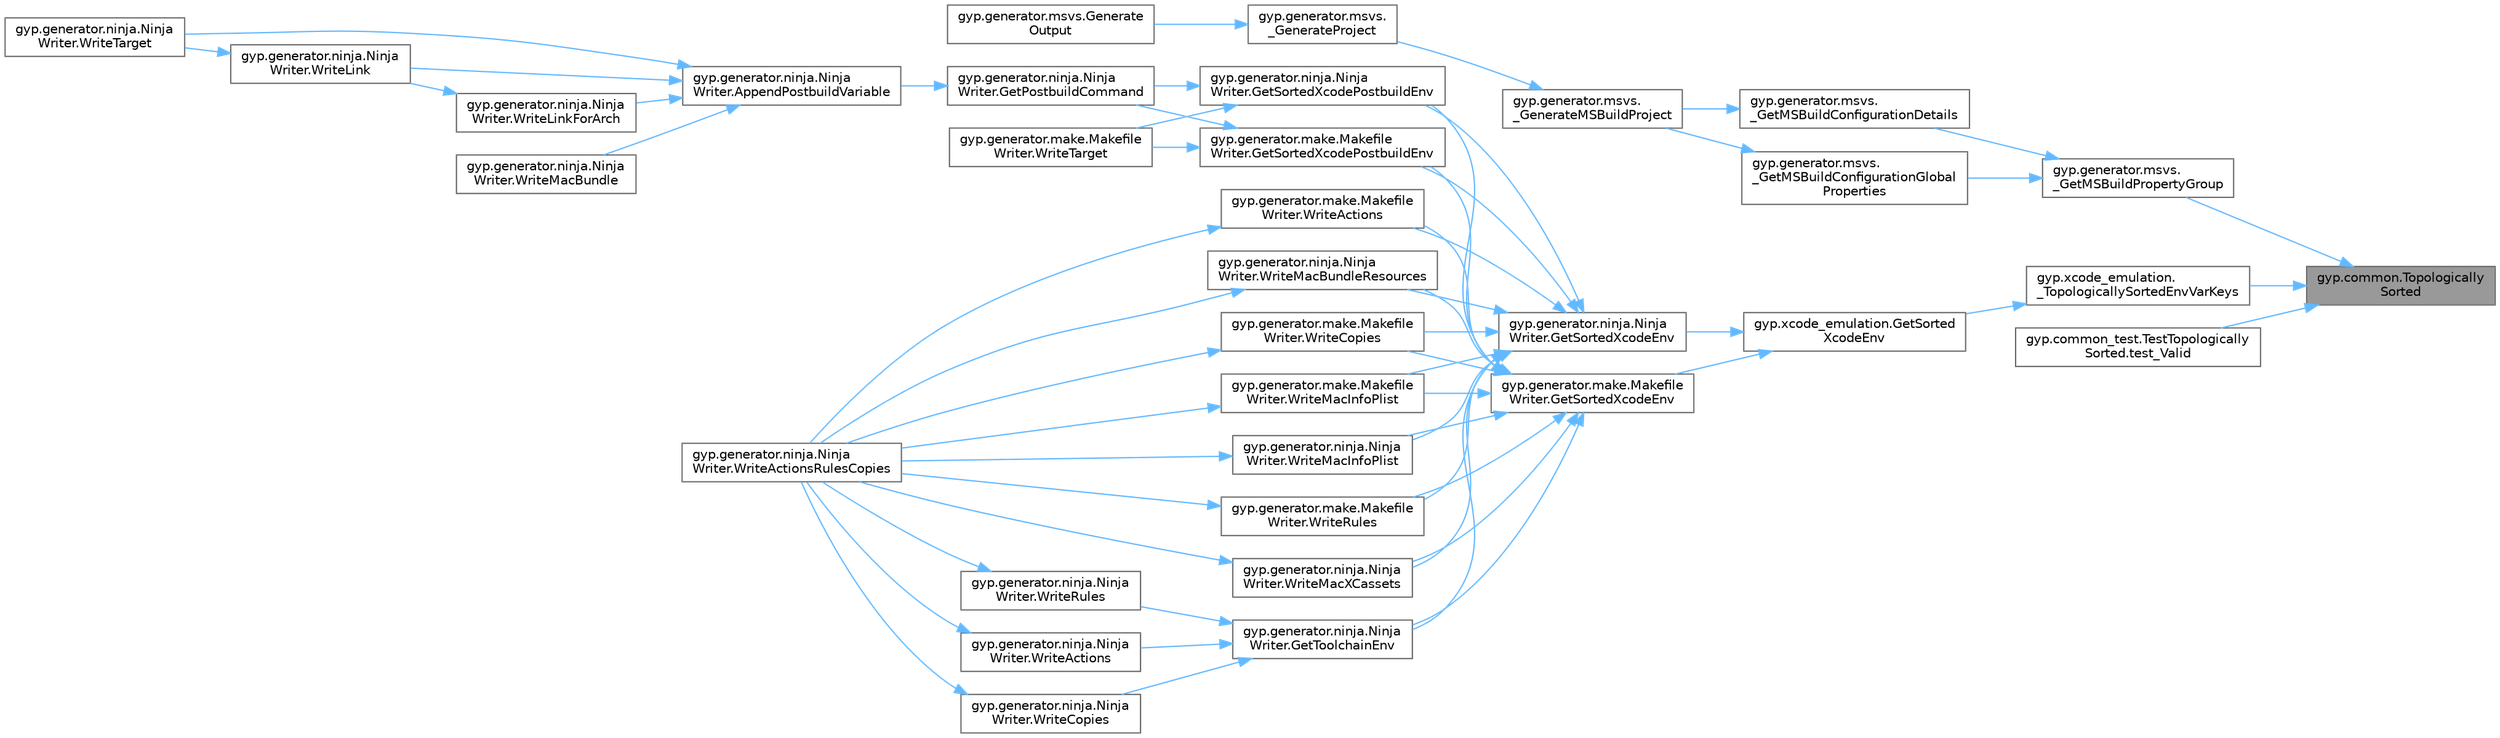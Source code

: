 digraph "gyp.common.TopologicallySorted"
{
 // LATEX_PDF_SIZE
  bgcolor="transparent";
  edge [fontname=Helvetica,fontsize=10,labelfontname=Helvetica,labelfontsize=10];
  node [fontname=Helvetica,fontsize=10,shape=box,height=0.2,width=0.4];
  rankdir="RL";
  Node1 [id="Node000001",label="gyp.common.Topologically\lSorted",height=0.2,width=0.4,color="gray40", fillcolor="grey60", style="filled", fontcolor="black",tooltip=" "];
  Node1 -> Node2 [id="edge113_Node000001_Node000002",dir="back",color="steelblue1",style="solid",tooltip=" "];
  Node2 [id="Node000002",label="gyp.generator.msvs.\l_GetMSBuildPropertyGroup",height=0.2,width=0.4,color="grey40", fillcolor="white", style="filled",URL="$namespacegyp_1_1generator_1_1msvs.html#a88dcdc8b5acf41522ac037a2580238e9",tooltip=" "];
  Node2 -> Node3 [id="edge114_Node000002_Node000003",dir="back",color="steelblue1",style="solid",tooltip=" "];
  Node3 [id="Node000003",label="gyp.generator.msvs.\l_GetMSBuildConfigurationDetails",height=0.2,width=0.4,color="grey40", fillcolor="white", style="filled",URL="$namespacegyp_1_1generator_1_1msvs.html#a0ba5a2fe3fd703a9f65dd1c6c60e113d",tooltip=" "];
  Node3 -> Node4 [id="edge115_Node000003_Node000004",dir="back",color="steelblue1",style="solid",tooltip=" "];
  Node4 [id="Node000004",label="gyp.generator.msvs.\l_GenerateMSBuildProject",height=0.2,width=0.4,color="grey40", fillcolor="white", style="filled",URL="$namespacegyp_1_1generator_1_1msvs.html#aeb1077579205b1c7411346014477ad84",tooltip=" "];
  Node4 -> Node5 [id="edge116_Node000004_Node000005",dir="back",color="steelblue1",style="solid",tooltip=" "];
  Node5 [id="Node000005",label="gyp.generator.msvs.\l_GenerateProject",height=0.2,width=0.4,color="grey40", fillcolor="white", style="filled",URL="$namespacegyp_1_1generator_1_1msvs.html#ae09f81b7e8fe941859ba514b2f705e15",tooltip=" "];
  Node5 -> Node6 [id="edge117_Node000005_Node000006",dir="back",color="steelblue1",style="solid",tooltip=" "];
  Node6 [id="Node000006",label="gyp.generator.msvs.Generate\lOutput",height=0.2,width=0.4,color="grey40", fillcolor="white", style="filled",URL="$namespacegyp_1_1generator_1_1msvs.html#a21d574f84e4435e486de18fb7df08225",tooltip=" "];
  Node2 -> Node7 [id="edge118_Node000002_Node000007",dir="back",color="steelblue1",style="solid",tooltip=" "];
  Node7 [id="Node000007",label="gyp.generator.msvs.\l_GetMSBuildConfigurationGlobal\lProperties",height=0.2,width=0.4,color="grey40", fillcolor="white", style="filled",URL="$namespacegyp_1_1generator_1_1msvs.html#abd5b8b050cf550e95eb2bc988f17c10a",tooltip=" "];
  Node7 -> Node4 [id="edge119_Node000007_Node000004",dir="back",color="steelblue1",style="solid",tooltip=" "];
  Node1 -> Node8 [id="edge120_Node000001_Node000008",dir="back",color="steelblue1",style="solid",tooltip=" "];
  Node8 [id="Node000008",label="gyp.xcode_emulation.\l_TopologicallySortedEnvVarKeys",height=0.2,width=0.4,color="grey40", fillcolor="white", style="filled",URL="$namespacegyp_1_1xcode__emulation.html#a38166312df4ac73982b33c34a9f254ec",tooltip=" "];
  Node8 -> Node9 [id="edge121_Node000008_Node000009",dir="back",color="steelblue1",style="solid",tooltip=" "];
  Node9 [id="Node000009",label="gyp.xcode_emulation.GetSorted\lXcodeEnv",height=0.2,width=0.4,color="grey40", fillcolor="white", style="filled",URL="$namespacegyp_1_1xcode__emulation.html#a3f249d60a699c9c6af44b754c2e3cb5d",tooltip=" "];
  Node9 -> Node10 [id="edge122_Node000009_Node000010",dir="back",color="steelblue1",style="solid",tooltip=" "];
  Node10 [id="Node000010",label="gyp.generator.make.Makefile\lWriter.GetSortedXcodeEnv",height=0.2,width=0.4,color="grey40", fillcolor="white", style="filled",URL="$classgyp_1_1generator_1_1make_1_1_makefile_writer.html#a57505798c1ee0e9f82b5e50571507891",tooltip=" "];
  Node10 -> Node11 [id="edge123_Node000010_Node000011",dir="back",color="steelblue1",style="solid",tooltip=" "];
  Node11 [id="Node000011",label="gyp.generator.make.Makefile\lWriter.GetSortedXcodePostbuildEnv",height=0.2,width=0.4,color="grey40", fillcolor="white", style="filled",URL="$classgyp_1_1generator_1_1make_1_1_makefile_writer.html#aecac22a397aa5cd5b36902ff85c48e08",tooltip=" "];
  Node11 -> Node12 [id="edge124_Node000011_Node000012",dir="back",color="steelblue1",style="solid",tooltip=" "];
  Node12 [id="Node000012",label="gyp.generator.ninja.Ninja\lWriter.GetPostbuildCommand",height=0.2,width=0.4,color="grey40", fillcolor="white", style="filled",URL="$classgyp_1_1generator_1_1ninja_1_1_ninja_writer.html#a61f36cb3f2b25269e6bb305197493047",tooltip=" "];
  Node12 -> Node13 [id="edge125_Node000012_Node000013",dir="back",color="steelblue1",style="solid",tooltip=" "];
  Node13 [id="Node000013",label="gyp.generator.ninja.Ninja\lWriter.AppendPostbuildVariable",height=0.2,width=0.4,color="grey40", fillcolor="white", style="filled",URL="$classgyp_1_1generator_1_1ninja_1_1_ninja_writer.html#ad2b1a86b1b201975f7577f352ff41aef",tooltip=" "];
  Node13 -> Node14 [id="edge126_Node000013_Node000014",dir="back",color="steelblue1",style="solid",tooltip=" "];
  Node14 [id="Node000014",label="gyp.generator.ninja.Ninja\lWriter.WriteLink",height=0.2,width=0.4,color="grey40", fillcolor="white", style="filled",URL="$classgyp_1_1generator_1_1ninja_1_1_ninja_writer.html#a8cc3761a4301bfe622e401db757937c0",tooltip=" "];
  Node14 -> Node15 [id="edge127_Node000014_Node000015",dir="back",color="steelblue1",style="solid",tooltip=" "];
  Node15 [id="Node000015",label="gyp.generator.ninja.Ninja\lWriter.WriteTarget",height=0.2,width=0.4,color="grey40", fillcolor="white", style="filled",URL="$classgyp_1_1generator_1_1ninja_1_1_ninja_writer.html#acdac1bc5e8a5c376979376aedeb1331b",tooltip=" "];
  Node13 -> Node16 [id="edge128_Node000013_Node000016",dir="back",color="steelblue1",style="solid",tooltip=" "];
  Node16 [id="Node000016",label="gyp.generator.ninja.Ninja\lWriter.WriteLinkForArch",height=0.2,width=0.4,color="grey40", fillcolor="white", style="filled",URL="$classgyp_1_1generator_1_1ninja_1_1_ninja_writer.html#af3d9d233371727340c75d2767f79799c",tooltip=" "];
  Node16 -> Node14 [id="edge129_Node000016_Node000014",dir="back",color="steelblue1",style="solid",tooltip=" "];
  Node13 -> Node17 [id="edge130_Node000013_Node000017",dir="back",color="steelblue1",style="solid",tooltip=" "];
  Node17 [id="Node000017",label="gyp.generator.ninja.Ninja\lWriter.WriteMacBundle",height=0.2,width=0.4,color="grey40", fillcolor="white", style="filled",URL="$classgyp_1_1generator_1_1ninja_1_1_ninja_writer.html#a816d7ec8367021cfe0f89f7dff53c655",tooltip=" "];
  Node13 -> Node15 [id="edge131_Node000013_Node000015",dir="back",color="steelblue1",style="solid",tooltip=" "];
  Node11 -> Node18 [id="edge132_Node000011_Node000018",dir="back",color="steelblue1",style="solid",tooltip=" "];
  Node18 [id="Node000018",label="gyp.generator.make.Makefile\lWriter.WriteTarget",height=0.2,width=0.4,color="grey40", fillcolor="white", style="filled",URL="$classgyp_1_1generator_1_1make_1_1_makefile_writer.html#a60c0e10d8c914d38a9efe5099255cb3f",tooltip=" "];
  Node10 -> Node19 [id="edge133_Node000010_Node000019",dir="back",color="steelblue1",style="solid",tooltip=" "];
  Node19 [id="Node000019",label="gyp.generator.ninja.Ninja\lWriter.GetSortedXcodePostbuildEnv",height=0.2,width=0.4,color="grey40", fillcolor="white", style="filled",URL="$classgyp_1_1generator_1_1ninja_1_1_ninja_writer.html#a2806c44b24627ecc675a2f0d9fe3328c",tooltip=" "];
  Node19 -> Node12 [id="edge134_Node000019_Node000012",dir="back",color="steelblue1",style="solid",tooltip=" "];
  Node19 -> Node18 [id="edge135_Node000019_Node000018",dir="back",color="steelblue1",style="solid",tooltip=" "];
  Node10 -> Node20 [id="edge136_Node000010_Node000020",dir="back",color="steelblue1",style="solid",tooltip=" "];
  Node20 [id="Node000020",label="gyp.generator.ninja.Ninja\lWriter.GetToolchainEnv",height=0.2,width=0.4,color="grey40", fillcolor="white", style="filled",URL="$classgyp_1_1generator_1_1ninja_1_1_ninja_writer.html#a2962b9ea2d3afea5869d18aa3361a2e2",tooltip=" "];
  Node20 -> Node21 [id="edge137_Node000020_Node000021",dir="back",color="steelblue1",style="solid",tooltip=" "];
  Node21 [id="Node000021",label="gyp.generator.ninja.Ninja\lWriter.WriteActions",height=0.2,width=0.4,color="grey40", fillcolor="white", style="filled",URL="$classgyp_1_1generator_1_1ninja_1_1_ninja_writer.html#a655dd768b80c8065f498f0775ca48906",tooltip=" "];
  Node21 -> Node22 [id="edge138_Node000021_Node000022",dir="back",color="steelblue1",style="solid",tooltip=" "];
  Node22 [id="Node000022",label="gyp.generator.ninja.Ninja\lWriter.WriteActionsRulesCopies",height=0.2,width=0.4,color="grey40", fillcolor="white", style="filled",URL="$classgyp_1_1generator_1_1ninja_1_1_ninja_writer.html#a08fe4faba472a5933b5459cf99bee1dd",tooltip=" "];
  Node20 -> Node23 [id="edge139_Node000020_Node000023",dir="back",color="steelblue1",style="solid",tooltip=" "];
  Node23 [id="Node000023",label="gyp.generator.ninja.Ninja\lWriter.WriteCopies",height=0.2,width=0.4,color="grey40", fillcolor="white", style="filled",URL="$classgyp_1_1generator_1_1ninja_1_1_ninja_writer.html#aa85c15f5a18f80d340f8b3e64df2c0a5",tooltip=" "];
  Node23 -> Node22 [id="edge140_Node000023_Node000022",dir="back",color="steelblue1",style="solid",tooltip=" "];
  Node20 -> Node24 [id="edge141_Node000020_Node000024",dir="back",color="steelblue1",style="solid",tooltip=" "];
  Node24 [id="Node000024",label="gyp.generator.ninja.Ninja\lWriter.WriteRules",height=0.2,width=0.4,color="grey40", fillcolor="white", style="filled",URL="$classgyp_1_1generator_1_1ninja_1_1_ninja_writer.html#a9c7366ceaedc2c7f42743b108656668c",tooltip=" "];
  Node24 -> Node22 [id="edge142_Node000024_Node000022",dir="back",color="steelblue1",style="solid",tooltip=" "];
  Node10 -> Node25 [id="edge143_Node000010_Node000025",dir="back",color="steelblue1",style="solid",tooltip=" "];
  Node25 [id="Node000025",label="gyp.generator.make.Makefile\lWriter.WriteActions",height=0.2,width=0.4,color="grey40", fillcolor="white", style="filled",URL="$classgyp_1_1generator_1_1make_1_1_makefile_writer.html#a87f45e4da15f7f2d31024a0650b02792",tooltip=" "];
  Node25 -> Node22 [id="edge144_Node000025_Node000022",dir="back",color="steelblue1",style="solid",tooltip=" "];
  Node10 -> Node26 [id="edge145_Node000010_Node000026",dir="back",color="steelblue1",style="solid",tooltip=" "];
  Node26 [id="Node000026",label="gyp.generator.make.Makefile\lWriter.WriteCopies",height=0.2,width=0.4,color="grey40", fillcolor="white", style="filled",URL="$classgyp_1_1generator_1_1make_1_1_makefile_writer.html#af034d9db2c14c0b6cf2d45e724c82b55",tooltip=" "];
  Node26 -> Node22 [id="edge146_Node000026_Node000022",dir="back",color="steelblue1",style="solid",tooltip=" "];
  Node10 -> Node27 [id="edge147_Node000010_Node000027",dir="back",color="steelblue1",style="solid",tooltip=" "];
  Node27 [id="Node000027",label="gyp.generator.ninja.Ninja\lWriter.WriteMacBundleResources",height=0.2,width=0.4,color="grey40", fillcolor="white", style="filled",URL="$classgyp_1_1generator_1_1ninja_1_1_ninja_writer.html#ae79938b1b1859f0f413b3ad68dcdfe9d",tooltip=" "];
  Node27 -> Node22 [id="edge148_Node000027_Node000022",dir="back",color="steelblue1",style="solid",tooltip=" "];
  Node10 -> Node28 [id="edge149_Node000010_Node000028",dir="back",color="steelblue1",style="solid",tooltip=" "];
  Node28 [id="Node000028",label="gyp.generator.make.Makefile\lWriter.WriteMacInfoPlist",height=0.2,width=0.4,color="grey40", fillcolor="white", style="filled",URL="$classgyp_1_1generator_1_1make_1_1_makefile_writer.html#ad8c5e797b53aebe7208aeb7e49f54608",tooltip=" "];
  Node28 -> Node22 [id="edge150_Node000028_Node000022",dir="back",color="steelblue1",style="solid",tooltip=" "];
  Node10 -> Node29 [id="edge151_Node000010_Node000029",dir="back",color="steelblue1",style="solid",tooltip=" "];
  Node29 [id="Node000029",label="gyp.generator.ninja.Ninja\lWriter.WriteMacInfoPlist",height=0.2,width=0.4,color="grey40", fillcolor="white", style="filled",URL="$classgyp_1_1generator_1_1ninja_1_1_ninja_writer.html#ab52416a6b9d952a205a3b1ba073f637e",tooltip=" "];
  Node29 -> Node22 [id="edge152_Node000029_Node000022",dir="back",color="steelblue1",style="solid",tooltip=" "];
  Node10 -> Node30 [id="edge153_Node000010_Node000030",dir="back",color="steelblue1",style="solid",tooltip=" "];
  Node30 [id="Node000030",label="gyp.generator.ninja.Ninja\lWriter.WriteMacXCassets",height=0.2,width=0.4,color="grey40", fillcolor="white", style="filled",URL="$classgyp_1_1generator_1_1ninja_1_1_ninja_writer.html#a01ae52c3483a1b3ff32359c6c58cfe2c",tooltip=" "];
  Node30 -> Node22 [id="edge154_Node000030_Node000022",dir="back",color="steelblue1",style="solid",tooltip=" "];
  Node10 -> Node31 [id="edge155_Node000010_Node000031",dir="back",color="steelblue1",style="solid",tooltip=" "];
  Node31 [id="Node000031",label="gyp.generator.make.Makefile\lWriter.WriteRules",height=0.2,width=0.4,color="grey40", fillcolor="white", style="filled",URL="$classgyp_1_1generator_1_1make_1_1_makefile_writer.html#ae651401a37dc9cf675f8d333a1550bf4",tooltip=" "];
  Node31 -> Node22 [id="edge156_Node000031_Node000022",dir="back",color="steelblue1",style="solid",tooltip=" "];
  Node9 -> Node32 [id="edge157_Node000009_Node000032",dir="back",color="steelblue1",style="solid",tooltip=" "];
  Node32 [id="Node000032",label="gyp.generator.ninja.Ninja\lWriter.GetSortedXcodeEnv",height=0.2,width=0.4,color="grey40", fillcolor="white", style="filled",URL="$classgyp_1_1generator_1_1ninja_1_1_ninja_writer.html#a8780da0dd0802cd4b500ea408b443d88",tooltip=" "];
  Node32 -> Node11 [id="edge158_Node000032_Node000011",dir="back",color="steelblue1",style="solid",tooltip=" "];
  Node32 -> Node19 [id="edge159_Node000032_Node000019",dir="back",color="steelblue1",style="solid",tooltip=" "];
  Node32 -> Node20 [id="edge160_Node000032_Node000020",dir="back",color="steelblue1",style="solid",tooltip=" "];
  Node32 -> Node25 [id="edge161_Node000032_Node000025",dir="back",color="steelblue1",style="solid",tooltip=" "];
  Node32 -> Node26 [id="edge162_Node000032_Node000026",dir="back",color="steelblue1",style="solid",tooltip=" "];
  Node32 -> Node27 [id="edge163_Node000032_Node000027",dir="back",color="steelblue1",style="solid",tooltip=" "];
  Node32 -> Node28 [id="edge164_Node000032_Node000028",dir="back",color="steelblue1",style="solid",tooltip=" "];
  Node32 -> Node29 [id="edge165_Node000032_Node000029",dir="back",color="steelblue1",style="solid",tooltip=" "];
  Node32 -> Node30 [id="edge166_Node000032_Node000030",dir="back",color="steelblue1",style="solid",tooltip=" "];
  Node32 -> Node31 [id="edge167_Node000032_Node000031",dir="back",color="steelblue1",style="solid",tooltip=" "];
  Node1 -> Node33 [id="edge168_Node000001_Node000033",dir="back",color="steelblue1",style="solid",tooltip=" "];
  Node33 [id="Node000033",label="gyp.common_test.TestTopologically\lSorted.test_Valid",height=0.2,width=0.4,color="grey40", fillcolor="white", style="filled",URL="$classgyp_1_1common__test_1_1_test_topologically_sorted.html#a03e6fb59f60c63b3fed5e962b4b726a5",tooltip=" "];
}
